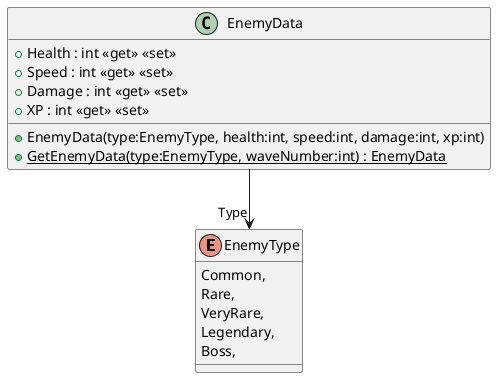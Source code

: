 @startuml
enum EnemyType {
    Common,
    Rare,
    VeryRare,
    Legendary,
    Boss,
}
class EnemyData {
    + Health : int <<get>> <<set>>
    + Speed : int <<get>> <<set>>
    + Damage : int <<get>> <<set>>
    + XP : int <<get>> <<set>>
    + EnemyData(type:EnemyType, health:int, speed:int, damage:int, xp:int)
    + {static} GetEnemyData(type:EnemyType, waveNumber:int) : EnemyData
}
EnemyData --> "Type" EnemyType
@enduml

